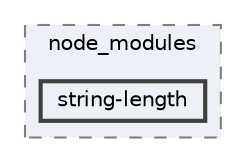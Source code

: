 digraph "pkiclassroomrescheduler/src/main/frontend/node_modules/jest-watch-typeahead/node_modules/string-length"
{
 // LATEX_PDF_SIZE
  bgcolor="transparent";
  edge [fontname=Helvetica,fontsize=10,labelfontname=Helvetica,labelfontsize=10];
  node [fontname=Helvetica,fontsize=10,shape=box,height=0.2,width=0.4];
  compound=true
  subgraph clusterdir_8c1174610151f99428fe0f8c9201e1f2 {
    graph [ bgcolor="#edf0f7", pencolor="grey50", label="node_modules", fontname=Helvetica,fontsize=10 style="filled,dashed", URL="dir_8c1174610151f99428fe0f8c9201e1f2.html",tooltip=""]
  dir_2014e37fe328ccdd83da68693771b041 [label="string-length", fillcolor="#edf0f7", color="grey25", style="filled,bold", URL="dir_2014e37fe328ccdd83da68693771b041.html",tooltip=""];
  }
}
